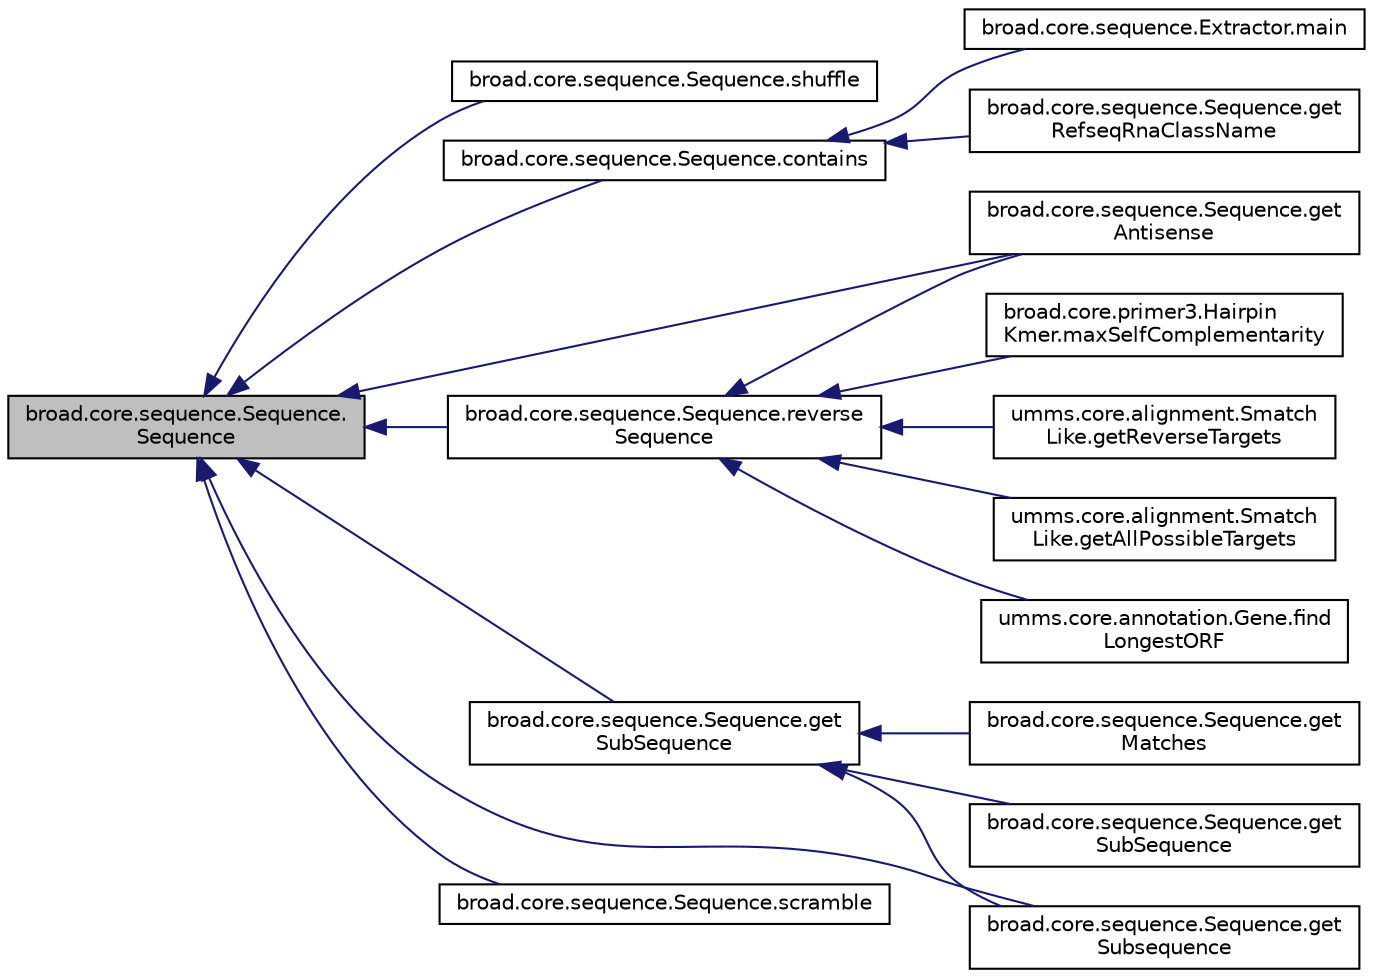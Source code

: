 digraph "broad.core.sequence.Sequence.Sequence"
{
  edge [fontname="Helvetica",fontsize="10",labelfontname="Helvetica",labelfontsize="10"];
  node [fontname="Helvetica",fontsize="10",shape=record];
  rankdir="LR";
  Node1 [label="broad.core.sequence.Sequence.\lSequence",height=0.2,width=0.4,color="black", fillcolor="grey75", style="filled" fontcolor="black"];
  Node1 -> Node2 [dir="back",color="midnightblue",fontsize="10",style="solid",fontname="Helvetica"];
  Node2 [label="broad.core.sequence.Sequence.shuffle",height=0.2,width=0.4,color="black", fillcolor="white", style="filled",URL="$classbroad_1_1core_1_1sequence_1_1_sequence.html#a8434722abf884dd505dab97058388e9f"];
  Node1 -> Node3 [dir="back",color="midnightblue",fontsize="10",style="solid",fontname="Helvetica"];
  Node3 [label="broad.core.sequence.Sequence.contains",height=0.2,width=0.4,color="black", fillcolor="white", style="filled",URL="$classbroad_1_1core_1_1sequence_1_1_sequence.html#a175ad53de415a37d032a20ca3d5370ab"];
  Node3 -> Node4 [dir="back",color="midnightblue",fontsize="10",style="solid",fontname="Helvetica"];
  Node4 [label="broad.core.sequence.Extractor.main",height=0.2,width=0.4,color="black", fillcolor="white", style="filled",URL="$classbroad_1_1core_1_1sequence_1_1_extractor.html#ad428faf3d9d13189401ea5ec82d2b2fd"];
  Node3 -> Node5 [dir="back",color="midnightblue",fontsize="10",style="solid",fontname="Helvetica"];
  Node5 [label="broad.core.sequence.Sequence.get\lRefseqRnaClassName",height=0.2,width=0.4,color="black", fillcolor="white", style="filled",URL="$classbroad_1_1core_1_1sequence_1_1_sequence.html#a4946d4cdaad7a472b878a0fac3bdaf85"];
  Node1 -> Node6 [dir="back",color="midnightblue",fontsize="10",style="solid",fontname="Helvetica"];
  Node6 [label="broad.core.sequence.Sequence.reverse\lSequence",height=0.2,width=0.4,color="black", fillcolor="white", style="filled",URL="$classbroad_1_1core_1_1sequence_1_1_sequence.html#afc286e0183b8c3dc59903224862f5ae5"];
  Node6 -> Node7 [dir="back",color="midnightblue",fontsize="10",style="solid",fontname="Helvetica"];
  Node7 [label="broad.core.primer3.Hairpin\lKmer.maxSelfComplementarity",height=0.2,width=0.4,color="black", fillcolor="white", style="filled",URL="$classbroad_1_1core_1_1primer3_1_1_hairpin_kmer.html#ada34732d5709df1afba5b4064bd0353a"];
  Node6 -> Node8 [dir="back",color="midnightblue",fontsize="10",style="solid",fontname="Helvetica"];
  Node8 [label="broad.core.sequence.Sequence.get\lAntisense",height=0.2,width=0.4,color="black", fillcolor="white", style="filled",URL="$classbroad_1_1core_1_1sequence_1_1_sequence.html#a2b294328ff90285bc6e1efce02b0217f"];
  Node6 -> Node9 [dir="back",color="midnightblue",fontsize="10",style="solid",fontname="Helvetica"];
  Node9 [label="umms.core.alignment.Smatch\lLike.getReverseTargets",height=0.2,width=0.4,color="black", fillcolor="white", style="filled",URL="$classumms_1_1core_1_1alignment_1_1_smatch_like.html#ae07909228a8cc278e182d7f148d269c1"];
  Node6 -> Node10 [dir="back",color="midnightblue",fontsize="10",style="solid",fontname="Helvetica"];
  Node10 [label="umms.core.alignment.Smatch\lLike.getAllPossibleTargets",height=0.2,width=0.4,color="black", fillcolor="white", style="filled",URL="$classumms_1_1core_1_1alignment_1_1_smatch_like.html#aa1900953c5ea1d5ab406fa083557e752"];
  Node6 -> Node11 [dir="back",color="midnightblue",fontsize="10",style="solid",fontname="Helvetica"];
  Node11 [label="umms.core.annotation.Gene.find\lLongestORF",height=0.2,width=0.4,color="black", fillcolor="white", style="filled",URL="$classumms_1_1core_1_1annotation_1_1_gene.html#a7dd93cc2efc0a68674a9e88f3e6d9ac9"];
  Node1 -> Node12 [dir="back",color="midnightblue",fontsize="10",style="solid",fontname="Helvetica"];
  Node12 [label="broad.core.sequence.Sequence.get\lSubSequence",height=0.2,width=0.4,color="black", fillcolor="white", style="filled",URL="$classbroad_1_1core_1_1sequence_1_1_sequence.html#ab03732869550e07296a989208b50c100"];
  Node12 -> Node13 [dir="back",color="midnightblue",fontsize="10",style="solid",fontname="Helvetica"];
  Node13 [label="broad.core.sequence.Sequence.get\lMatches",height=0.2,width=0.4,color="black", fillcolor="white", style="filled",URL="$classbroad_1_1core_1_1sequence_1_1_sequence.html#a69dcd323117fd945585a71236ffef9e9"];
  Node12 -> Node14 [dir="back",color="midnightblue",fontsize="10",style="solid",fontname="Helvetica"];
  Node14 [label="broad.core.sequence.Sequence.get\lSubSequence",height=0.2,width=0.4,color="black", fillcolor="white", style="filled",URL="$classbroad_1_1core_1_1sequence_1_1_sequence.html#a5af216e57b3a21de28ff79b81a51af25"];
  Node12 -> Node15 [dir="back",color="midnightblue",fontsize="10",style="solid",fontname="Helvetica"];
  Node15 [label="broad.core.sequence.Sequence.get\lSubsequence",height=0.2,width=0.4,color="black", fillcolor="white", style="filled",URL="$classbroad_1_1core_1_1sequence_1_1_sequence.html#aea523aacfd70e1301e61ce005db9fd68"];
  Node1 -> Node15 [dir="back",color="midnightblue",fontsize="10",style="solid",fontname="Helvetica"];
  Node1 -> Node16 [dir="back",color="midnightblue",fontsize="10",style="solid",fontname="Helvetica"];
  Node16 [label="broad.core.sequence.Sequence.scramble",height=0.2,width=0.4,color="black", fillcolor="white", style="filled",URL="$classbroad_1_1core_1_1sequence_1_1_sequence.html#a0820a809e5bd46b6224a31d6dcff27b0"];
  Node1 -> Node8 [dir="back",color="midnightblue",fontsize="10",style="solid",fontname="Helvetica"];
}

